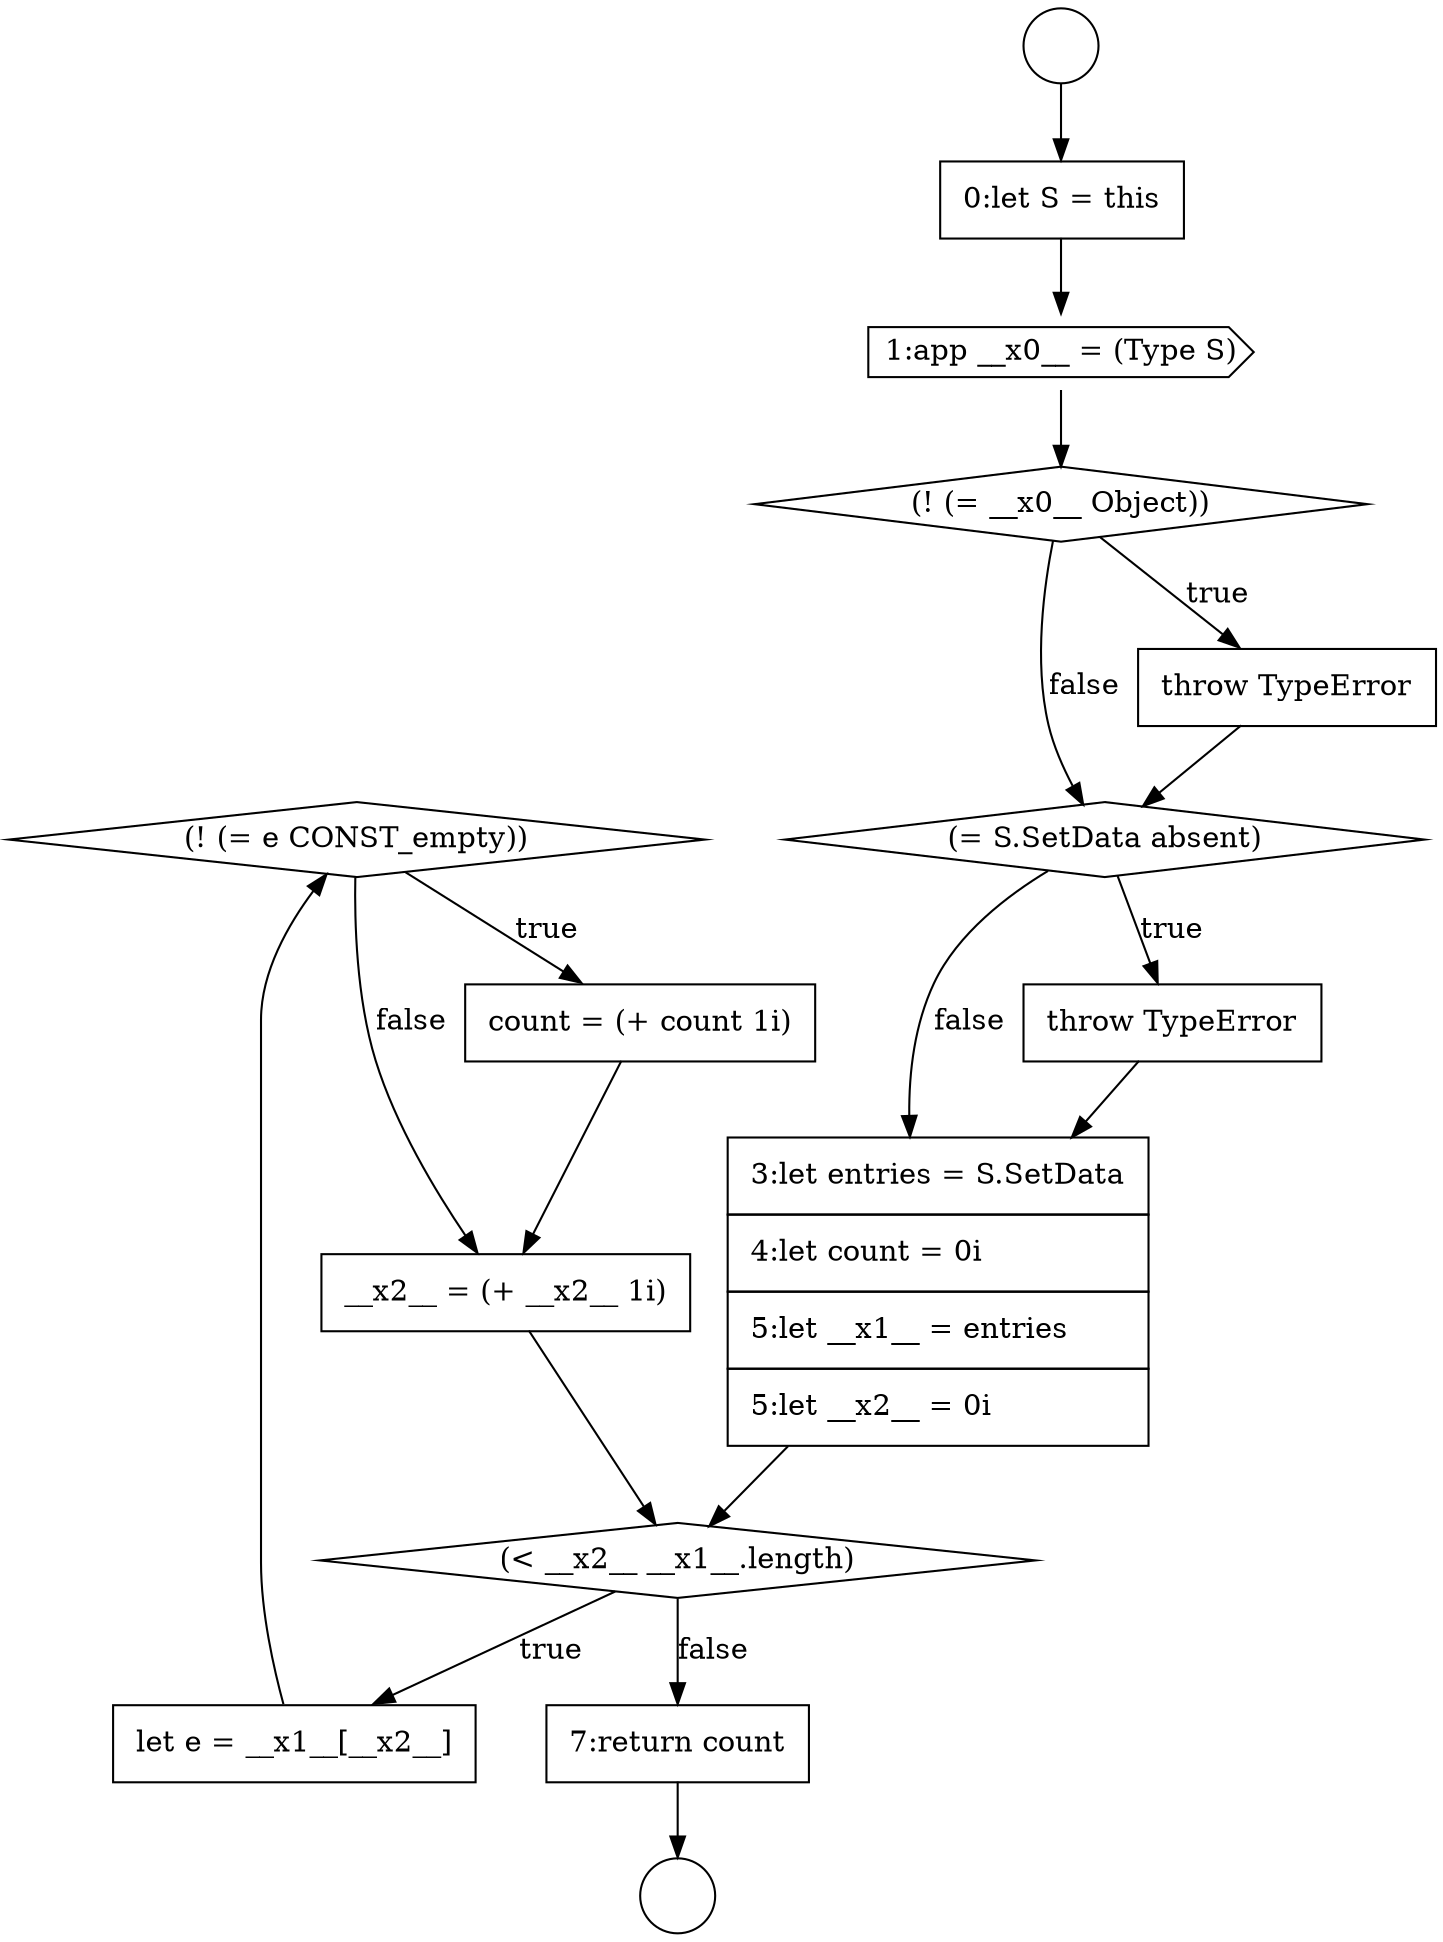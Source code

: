 digraph {
  node15083 [shape=diamond, label=<<font color="black">(! (= e CONST_empty))</font>> color="black" fillcolor="white" style=filled]
  node15073 [shape=circle label=" " color="black" fillcolor="white" style=filled]
  node15082 [shape=none, margin=0, label=<<font color="black">
    <table border="0" cellborder="1" cellspacing="0" cellpadding="10">
      <tr><td align="left">let e = __x1__[__x2__]</td></tr>
    </table>
  </font>> color="black" fillcolor="white" style=filled]
  node15078 [shape=diamond, label=<<font color="black">(= S.SetData absent)</font>> color="black" fillcolor="white" style=filled]
  node15074 [shape=none, margin=0, label=<<font color="black">
    <table border="0" cellborder="1" cellspacing="0" cellpadding="10">
      <tr><td align="left">0:let S = this</td></tr>
    </table>
  </font>> color="black" fillcolor="white" style=filled]
  node15086 [shape=none, margin=0, label=<<font color="black">
    <table border="0" cellborder="1" cellspacing="0" cellpadding="10">
      <tr><td align="left">7:return count</td></tr>
    </table>
  </font>> color="black" fillcolor="white" style=filled]
  node15079 [shape=none, margin=0, label=<<font color="black">
    <table border="0" cellborder="1" cellspacing="0" cellpadding="10">
      <tr><td align="left">throw TypeError</td></tr>
    </table>
  </font>> color="black" fillcolor="white" style=filled]
  node15081 [shape=diamond, label=<<font color="black">(&lt; __x2__ __x1__.length)</font>> color="black" fillcolor="white" style=filled]
  node15085 [shape=none, margin=0, label=<<font color="black">
    <table border="0" cellborder="1" cellspacing="0" cellpadding="10">
      <tr><td align="left">__x2__ = (+ __x2__ 1i)</td></tr>
    </table>
  </font>> color="black" fillcolor="white" style=filled]
  node15084 [shape=none, margin=0, label=<<font color="black">
    <table border="0" cellborder="1" cellspacing="0" cellpadding="10">
      <tr><td align="left">count = (+ count 1i)</td></tr>
    </table>
  </font>> color="black" fillcolor="white" style=filled]
  node15076 [shape=diamond, label=<<font color="black">(! (= __x0__ Object))</font>> color="black" fillcolor="white" style=filled]
  node15072 [shape=circle label=" " color="black" fillcolor="white" style=filled]
  node15077 [shape=none, margin=0, label=<<font color="black">
    <table border="0" cellborder="1" cellspacing="0" cellpadding="10">
      <tr><td align="left">throw TypeError</td></tr>
    </table>
  </font>> color="black" fillcolor="white" style=filled]
  node15080 [shape=none, margin=0, label=<<font color="black">
    <table border="0" cellborder="1" cellspacing="0" cellpadding="10">
      <tr><td align="left">3:let entries = S.SetData</td></tr>
      <tr><td align="left">4:let count = 0i</td></tr>
      <tr><td align="left">5:let __x1__ = entries</td></tr>
      <tr><td align="left">5:let __x2__ = 0i</td></tr>
    </table>
  </font>> color="black" fillcolor="white" style=filled]
  node15075 [shape=cds, label=<<font color="black">1:app __x0__ = (Type S)</font>> color="black" fillcolor="white" style=filled]
  node15081 -> node15082 [label=<<font color="black">true</font>> color="black"]
  node15081 -> node15086 [label=<<font color="black">false</font>> color="black"]
  node15080 -> node15081 [ color="black"]
  node15077 -> node15078 [ color="black"]
  node15072 -> node15074 [ color="black"]
  node15075 -> node15076 [ color="black"]
  node15086 -> node15073 [ color="black"]
  node15083 -> node15084 [label=<<font color="black">true</font>> color="black"]
  node15083 -> node15085 [label=<<font color="black">false</font>> color="black"]
  node15082 -> node15083 [ color="black"]
  node15084 -> node15085 [ color="black"]
  node15079 -> node15080 [ color="black"]
  node15078 -> node15079 [label=<<font color="black">true</font>> color="black"]
  node15078 -> node15080 [label=<<font color="black">false</font>> color="black"]
  node15074 -> node15075 [ color="black"]
  node15085 -> node15081 [ color="black"]
  node15076 -> node15077 [label=<<font color="black">true</font>> color="black"]
  node15076 -> node15078 [label=<<font color="black">false</font>> color="black"]
}
